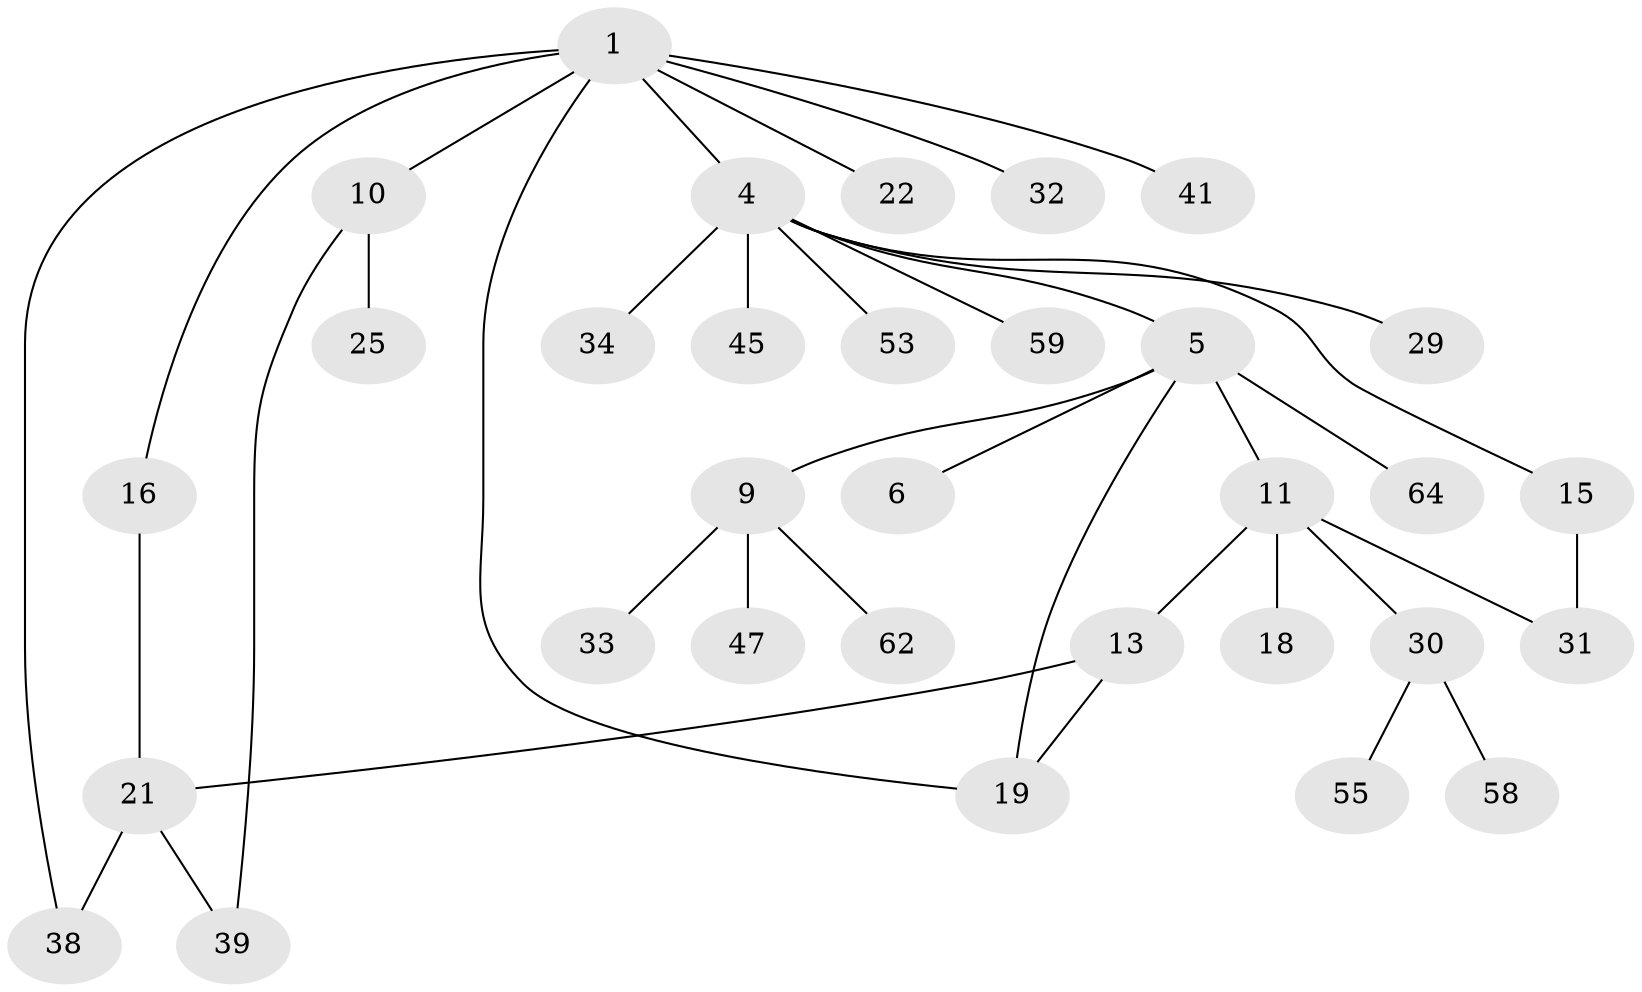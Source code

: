 // original degree distribution, {4: 0.109375, 1: 0.421875, 9: 0.015625, 6: 0.03125, 2: 0.234375, 3: 0.1875}
// Generated by graph-tools (version 1.1) at 2025/13/03/09/25 04:13:28]
// undirected, 32 vertices, 37 edges
graph export_dot {
graph [start="1"]
  node [color=gray90,style=filled];
  1 [super="+2+8+3"];
  4 [super="+27+35+26+61+7"];
  5;
  6;
  9;
  10 [super="+14"];
  11 [super="+12+23"];
  13;
  15 [super="+28"];
  16;
  18 [super="+63+42"];
  19 [super="+20+40"];
  21 [super="+37"];
  22;
  25 [super="+36"];
  29 [super="+57"];
  30;
  31 [super="+56"];
  32;
  33;
  34 [super="+44+48+54"];
  38;
  39;
  41;
  45;
  47;
  53;
  55;
  58;
  59;
  62;
  64;
  1 -- 32;
  1 -- 19;
  1 -- 38;
  1 -- 41;
  1 -- 10;
  1 -- 16;
  1 -- 4;
  1 -- 22;
  4 -- 5;
  4 -- 15;
  4 -- 34;
  4 -- 29;
  4 -- 45;
  4 -- 53;
  4 -- 59;
  5 -- 6;
  5 -- 9;
  5 -- 11;
  5 -- 64;
  5 -- 19;
  9 -- 33;
  9 -- 47;
  9 -- 62;
  10 -- 25;
  10 -- 39;
  11 -- 13;
  11 -- 18 [weight=2];
  11 -- 30;
  11 -- 31;
  13 -- 19;
  13 -- 21;
  15 -- 31;
  16 -- 21;
  21 -- 38;
  21 -- 39;
  30 -- 55;
  30 -- 58;
}

